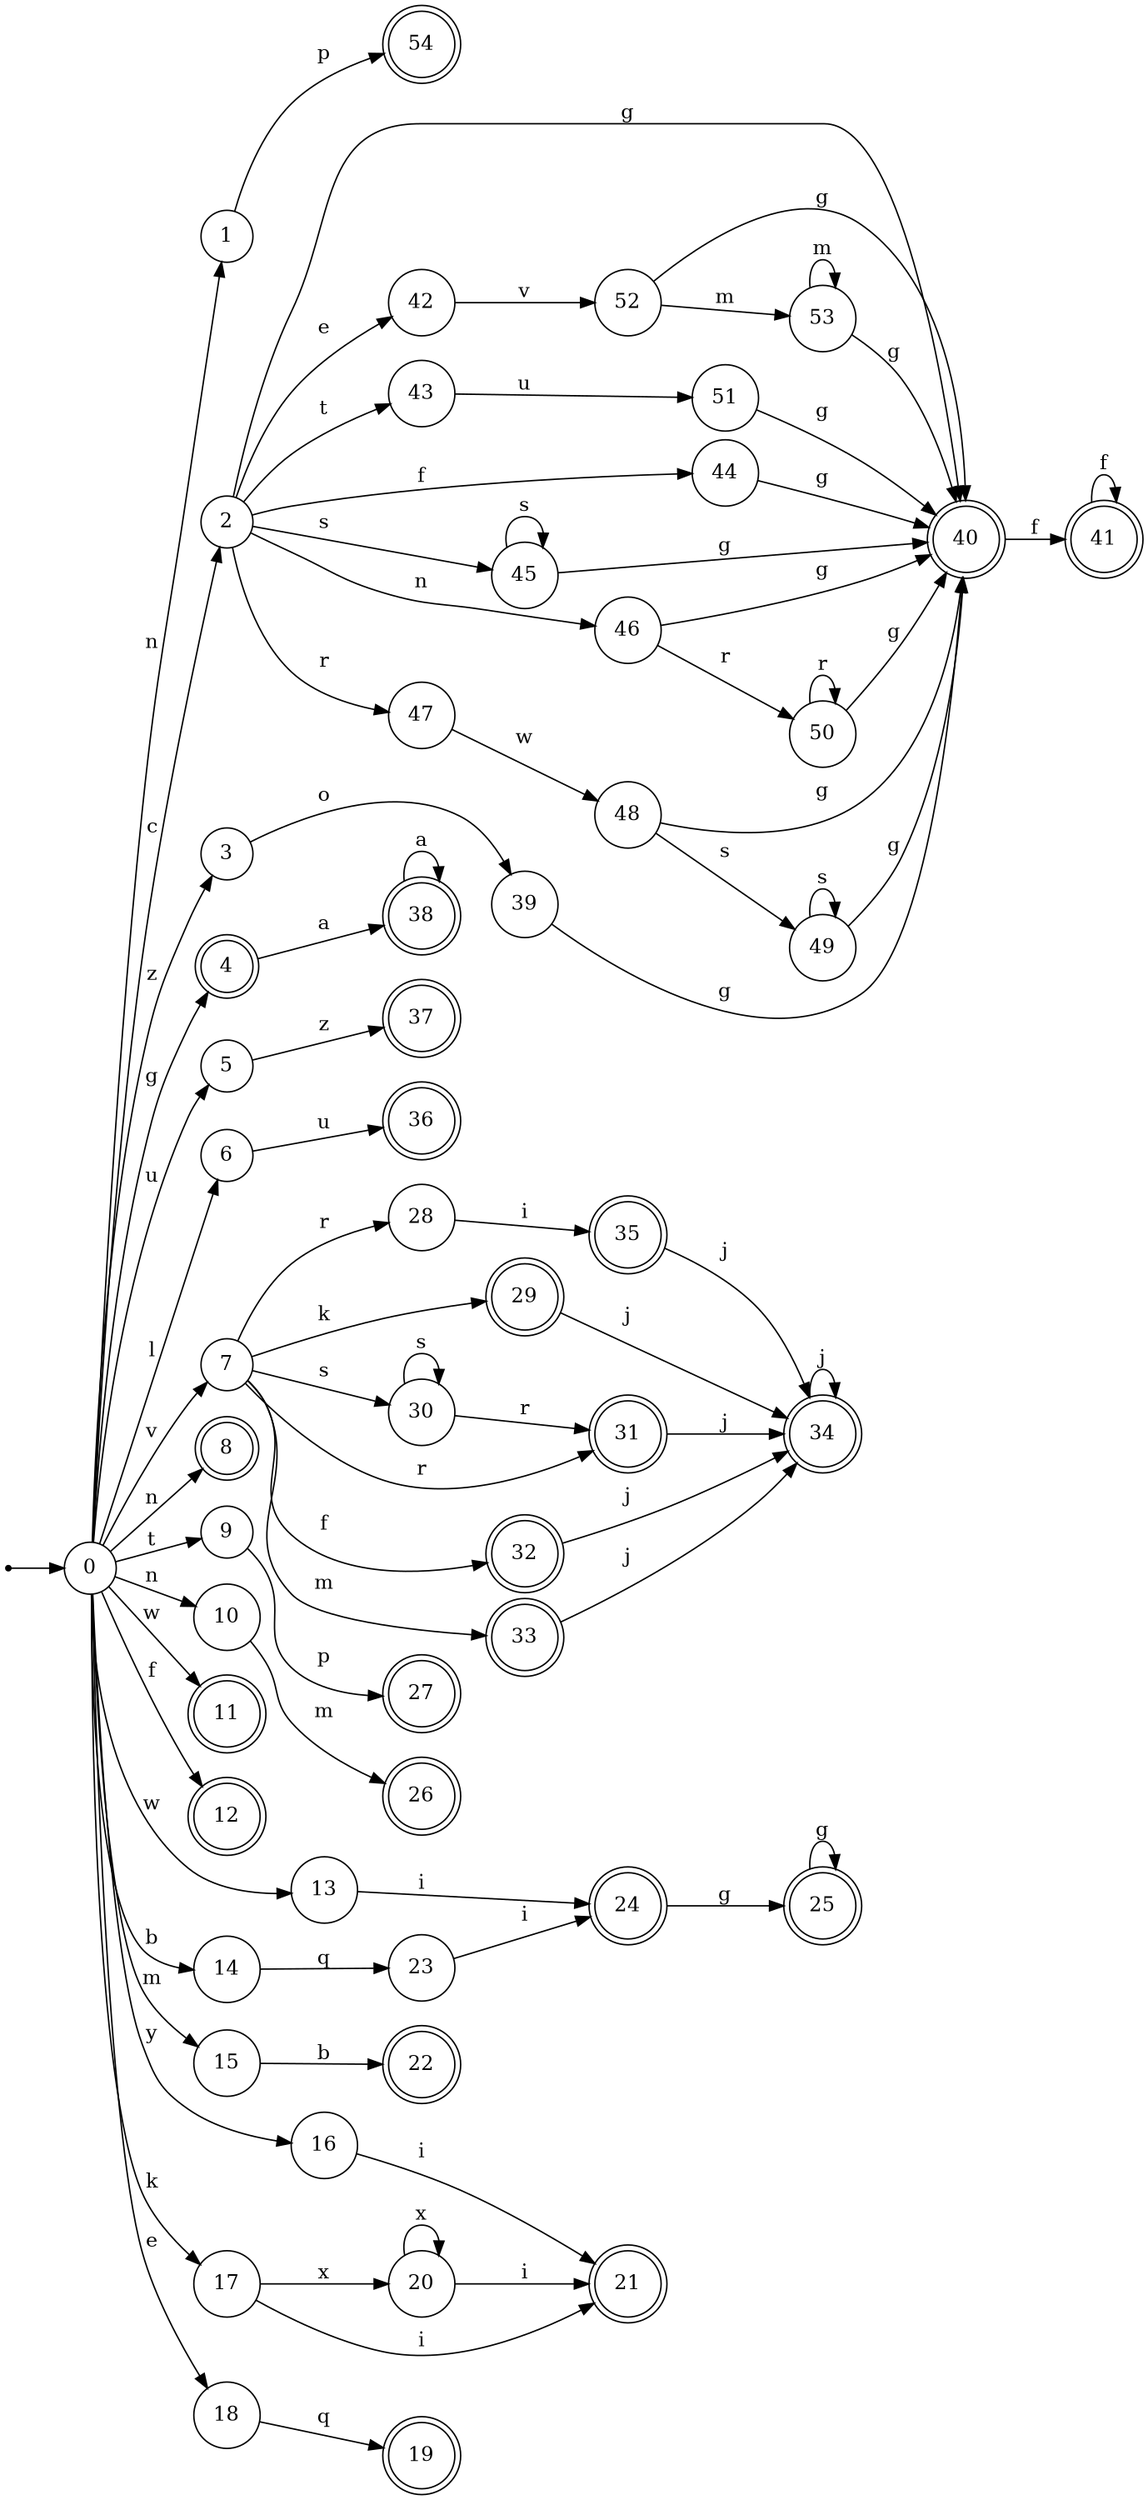 digraph finite_state_machine {
rankdir=LR;
size="20,20";
node [shape = point]; "dummy0"
node [shape = circle]; "0";
"dummy0" -> "0";
node [shape = circle]; "1";
node [shape = circle]; "2";
node [shape = circle]; "3";
node [shape = doublecircle]; "4";node [shape = circle]; "5";
node [shape = circle]; "6";
node [shape = circle]; "7";
node [shape = doublecircle]; "8";node [shape = circle]; "9";
node [shape = circle]; "10";
node [shape = doublecircle]; "11";node [shape = doublecircle]; "12";node [shape = circle]; "13";
node [shape = circle]; "14";
node [shape = circle]; "15";
node [shape = circle]; "16";
node [shape = circle]; "17";
node [shape = circle]; "18";
node [shape = doublecircle]; "19";node [shape = circle]; "20";
node [shape = doublecircle]; "21";node [shape = doublecircle]; "22";node [shape = circle]; "23";
node [shape = doublecircle]; "24";node [shape = doublecircle]; "25";node [shape = doublecircle]; "26";node [shape = doublecircle]; "27";node [shape = circle]; "28";
node [shape = doublecircle]; "29";node [shape = circle]; "30";
node [shape = doublecircle]; "31";node [shape = doublecircle]; "32";node [shape = doublecircle]; "33";node [shape = doublecircle]; "34";node [shape = doublecircle]; "35";node [shape = doublecircle]; "36";node [shape = doublecircle]; "37";node [shape = doublecircle]; "38";node [shape = circle]; "39";
node [shape = doublecircle]; "40";node [shape = doublecircle]; "41";node [shape = circle]; "42";
node [shape = circle]; "43";
node [shape = circle]; "44";
node [shape = circle]; "45";
node [shape = circle]; "46";
node [shape = circle]; "47";
node [shape = circle]; "48";
node [shape = circle]; "49";
node [shape = circle]; "50";
node [shape = circle]; "51";
node [shape = circle]; "52";
node [shape = circle]; "53";
node [shape = doublecircle]; "54";"0" -> "8" [label = "n"];
 "0" -> "1" [label = "n"];
 "0" -> "10" [label = "n"];
 "0" -> "2" [label = "c"];
 "0" -> "3" [label = "z"];
 "0" -> "4" [label = "g"];
 "0" -> "5" [label = "u"];
 "0" -> "6" [label = "l"];
 "0" -> "7" [label = "v"];
 "0" -> "9" [label = "t"];
 "0" -> "11" [label = "w"];
 "0" -> "13" [label = "w"];
 "0" -> "12" [label = "f"];
 "0" -> "14" [label = "b"];
 "0" -> "15" [label = "m"];
 "0" -> "16" [label = "y"];
 "0" -> "17" [label = "k"];
 "0" -> "18" [label = "e"];
 "18" -> "19" [label = "q"];
 "17" -> "20" [label = "x"];
 "17" -> "21" [label = "i"];
 "20" -> "20" [label = "x"];
 "20" -> "21" [label = "i"];
 "16" -> "21" [label = "i"];
 "15" -> "22" [label = "b"];
 "14" -> "23" [label = "q"];
 "23" -> "24" [label = "i"];
 "24" -> "25" [label = "g"];
 "25" -> "25" [label = "g"];
 "13" -> "24" [label = "i"];
 "10" -> "26" [label = "m"];
 "9" -> "27" [label = "p"];
 "7" -> "28" [label = "r"];
 "7" -> "31" [label = "r"];
 "7" -> "29" [label = "k"];
 "7" -> "30" [label = "s"];
 "7" -> "32" [label = "f"];
 "7" -> "33" [label = "m"];
 "33" -> "34" [label = "j"];
 "34" -> "34" [label = "j"];
 "32" -> "34" [label = "j"];
 "31" -> "34" [label = "j"];
 "30" -> "30" [label = "s"];
 "30" -> "31" [label = "r"];
 "29" -> "34" [label = "j"];
 "28" -> "35" [label = "i"];
 "35" -> "34" [label = "j"];
 "6" -> "36" [label = "u"];
 "5" -> "37" [label = "z"];
 "4" -> "38" [label = "a"];
 "38" -> "38" [label = "a"];
 "3" -> "39" [label = "o"];
 "39" -> "40" [label = "g"];
 "40" -> "41" [label = "f"];
 "41" -> "41" [label = "f"];
 "2" -> "42" [label = "e"];
 "2" -> "43" [label = "t"];
 "2" -> "44" [label = "f"];
 "2" -> "45" [label = "s"];
 "2" -> "46" [label = "n"];
 "2" -> "47" [label = "r"];
 "2" -> "40" [label = "g"];
 "47" -> "48" [label = "w"];
 "48" -> "49" [label = "s"];
 "48" -> "40" [label = "g"];
 "49" -> "49" [label = "s"];
 "49" -> "40" [label = "g"];
 "46" -> "50" [label = "r"];
 "46" -> "40" [label = "g"];
 "50" -> "50" [label = "r"];
 "50" -> "40" [label = "g"];
 "45" -> "45" [label = "s"];
 "45" -> "40" [label = "g"];
 "44" -> "40" [label = "g"];
 "43" -> "51" [label = "u"];
 "51" -> "40" [label = "g"];
 "42" -> "52" [label = "v"];
 "52" -> "53" [label = "m"];
 "52" -> "40" [label = "g"];
 "53" -> "53" [label = "m"];
 "53" -> "40" [label = "g"];
 "1" -> "54" [label = "p"];
 }
